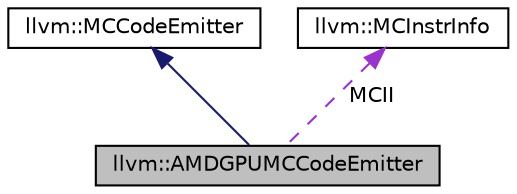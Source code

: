 digraph "llvm::AMDGPUMCCodeEmitter"
{
 // LATEX_PDF_SIZE
  bgcolor="transparent";
  edge [fontname="Helvetica",fontsize="10",labelfontname="Helvetica",labelfontsize="10"];
  node [fontname="Helvetica",fontsize="10",shape="box"];
  Node1 [label="llvm::AMDGPUMCCodeEmitter",height=0.2,width=0.4,color="black", fillcolor="grey75", style="filled", fontcolor="black",tooltip=" "];
  Node2 -> Node1 [dir="back",color="midnightblue",fontsize="10",style="solid",fontname="Helvetica"];
  Node2 [label="llvm::MCCodeEmitter",height=0.2,width=0.4,color="black",URL="$classllvm_1_1MCCodeEmitter.html",tooltip="MCCodeEmitter - Generic instruction encoding interface."];
  Node3 -> Node1 [dir="back",color="darkorchid3",fontsize="10",style="dashed",label=" MCII" ,fontname="Helvetica"];
  Node3 [label="llvm::MCInstrInfo",height=0.2,width=0.4,color="black",URL="$classllvm_1_1MCInstrInfo.html",tooltip="Interface to description of machine instruction set."];
}

